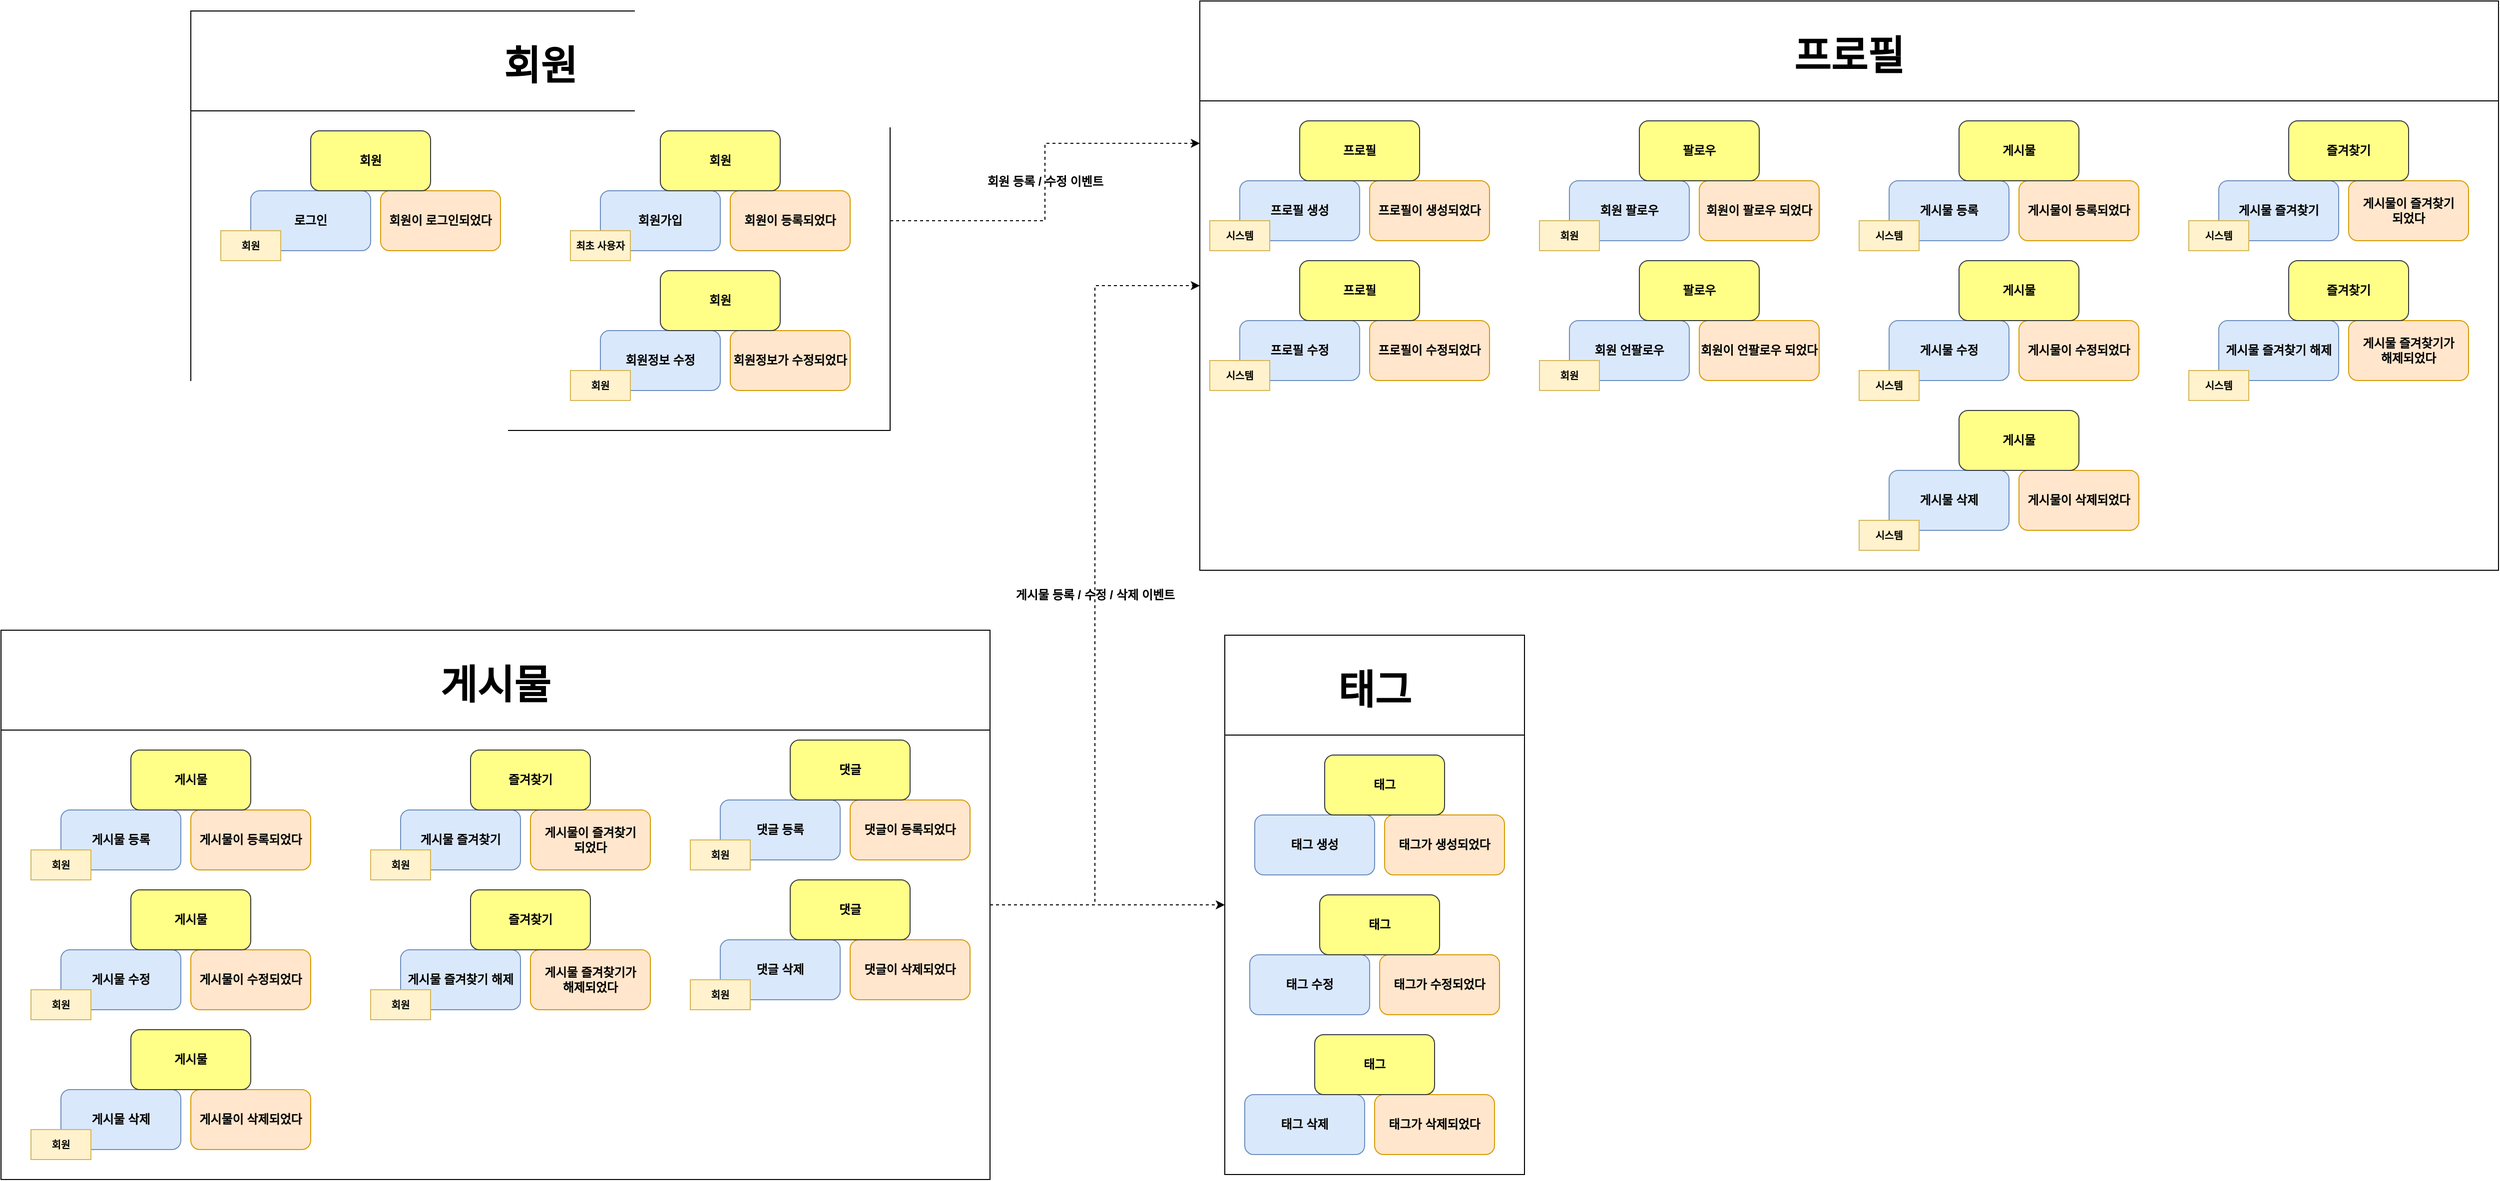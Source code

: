 <mxfile version="15.5.4" type="embed"><diagram id="-G4cPZcFNrwOz_GLT_Gy" name="Page-1"><mxGraphModel dx="3523" dy="4137" grid="1" gridSize="10" guides="1" tooltips="1" connect="1" arrows="1" fold="1" page="1" pageScale="1" pageWidth="850" pageHeight="1100" background="#ffffff" math="0" shadow="0"><root><mxCell id="0"/><mxCell id="1" parent="0"/><mxCell id="225" value="&lt;font style=&quot;font-size: 12px;&quot;&gt;회원 등록 / 수정 이벤트&lt;/font&gt;" style="edgeStyle=orthogonalEdgeStyle;rounded=0;orthogonalLoop=1;jettySize=auto;html=1;exitX=1;exitY=0.5;exitDx=0;exitDy=0;entryX=0;entryY=0.25;entryDx=0;entryDy=0;dashed=1;fontColor=#000000;strokeColor=#000000;labelBackgroundColor=none;fontSize=12;fontStyle=1" edge="1" parent="1" source="86" target="133"><mxGeometry relative="1" as="geometry"/></mxCell><mxCell id="86" value="회원" style="swimlane;fontSize=40;verticalAlign=middle;horizontal=1;startSize=100;" parent="1" vertex="1"><mxGeometry x="-635" y="-1880" width="700" height="420" as="geometry"><mxRectangle x="1.5" y="-60" width="578.5" height="100" as="alternateBounds"/></mxGeometry></mxCell><mxCell id="3" value="&lt;font color=&quot;#000000&quot;&gt;회원이 등록되었다&lt;/font&gt;" style="rounded=1;whiteSpace=wrap;html=1;fillColor=#ffe6cc;strokeColor=#d79b00;glass=0;gradientColor=none;fontStyle=1" parent="86" vertex="1"><mxGeometry x="540" y="180" width="120" height="60" as="geometry"/></mxCell><mxCell id="4" value="&lt;font color=&quot;#000000&quot;&gt;회원이 로그인되었다&lt;/font&gt;" style="rounded=1;whiteSpace=wrap;html=1;fillColor=#ffe6cc;strokeColor=#d79b00;glass=0;gradientColor=none;fontStyle=1" parent="86" vertex="1"><mxGeometry x="190" y="180" width="120" height="60" as="geometry"/></mxCell><mxCell id="6" value="&lt;font color=&quot;#000000&quot;&gt;회원정보가 수정되었다&lt;br&gt;&lt;/font&gt;" style="rounded=1;whiteSpace=wrap;html=1;fillColor=#ffe6cc;strokeColor=#d79b00;glass=0;gradientColor=none;fontStyle=1" parent="86" vertex="1"><mxGeometry x="540" y="320" width="120" height="60" as="geometry"/></mxCell><mxCell id="17" value="회원가입" style="rounded=1;whiteSpace=wrap;html=1;fillColor=#dae8fc;strokeColor=#6c8ebf;glass=0;fontStyle=1;fontColor=#000000;" parent="86" vertex="1"><mxGeometry x="410.0" y="180" width="120" height="60" as="geometry"/></mxCell><mxCell id="18" value="로그인" style="rounded=1;whiteSpace=wrap;html=1;fillColor=#dae8fc;strokeColor=#6c8ebf;glass=0;fontStyle=1;fontColor=#000000;" parent="86" vertex="1"><mxGeometry x="60.0" y="180" width="120" height="60" as="geometry"/></mxCell><mxCell id="20" value="회원정보 수정" style="rounded=1;whiteSpace=wrap;html=1;fillColor=#dae8fc;strokeColor=#6c8ebf;glass=0;fontStyle=1;fontColor=#000000;" parent="86" vertex="1"><mxGeometry x="410.0" y="320" width="120" height="60" as="geometry"/></mxCell><mxCell id="41" value="&lt;b&gt;&lt;font style=&quot;font-size: 10px&quot;&gt;최초 사용자&lt;/font&gt;&lt;/b&gt;" style="rounded=0;whiteSpace=wrap;html=1;fillColor=#fff2cc;strokeColor=#d6b656;fontColor=#000000;" parent="86" vertex="1"><mxGeometry x="380.0" y="220" width="60" height="30" as="geometry"/></mxCell><mxCell id="42" value="&lt;b&gt;&lt;font style=&quot;font-size: 10px&quot;&gt;회원&lt;/font&gt;&lt;/b&gt;" style="rounded=0;whiteSpace=wrap;html=1;fillColor=#fff2cc;strokeColor=#d6b656;fontColor=#000000;" parent="86" vertex="1"><mxGeometry x="30.0" y="220" width="60" height="30" as="geometry"/></mxCell><mxCell id="44" value="&lt;b&gt;&lt;font style=&quot;font-size: 10px&quot;&gt;회원&lt;/font&gt;&lt;/b&gt;" style="rounded=0;whiteSpace=wrap;html=1;fillColor=#fff2cc;strokeColor=#d6b656;fontColor=#000000;" parent="86" vertex="1"><mxGeometry x="380.0" y="360" width="60" height="30" as="geometry"/></mxCell><mxCell id="61" value="회원" style="rounded=1;whiteSpace=wrap;html=1;fillColor=#ffff88;strokeColor=#36393d;glass=0;fontStyle=1;fontColor=#000000;" parent="86" vertex="1"><mxGeometry x="470" y="120" width="120" height="60" as="geometry"/></mxCell><mxCell id="62" value="회원" style="rounded=1;whiteSpace=wrap;html=1;fillColor=#ffff88;strokeColor=#36393d;glass=0;fontStyle=1;fontColor=#000000;" parent="86" vertex="1"><mxGeometry x="120" y="120" width="120" height="60" as="geometry"/></mxCell><mxCell id="64" value="회원" style="rounded=1;whiteSpace=wrap;html=1;fillColor=#ffff88;strokeColor=#36393d;glass=0;fontStyle=1;fontColor=#000000;" parent="86" vertex="1"><mxGeometry x="470" y="260" width="120" height="60" as="geometry"/></mxCell><mxCell id="133" value="프로필" style="swimlane;fontSize=40;verticalAlign=middle;horizontal=1;startSize=100;" parent="1" vertex="1"><mxGeometry x="375" y="-1890" width="1300" height="570" as="geometry"><mxRectangle x="1.5" y="-60" width="578.5" height="100" as="alternateBounds"/></mxGeometry></mxCell><mxCell id="8" value="&lt;font color=&quot;#000000&quot;&gt;회원이 팔로우 되었다&lt;br&gt;&lt;/font&gt;" style="rounded=1;whiteSpace=wrap;html=1;fillColor=#ffe6cc;strokeColor=#d79b00;glass=0;gradientColor=none;fontStyle=1" parent="133" vertex="1"><mxGeometry x="500" y="180" width="120" height="60" as="geometry"/></mxCell><mxCell id="9" value="&lt;font color=&quot;#000000&quot;&gt;회원이 언팔로우 되었다&lt;br&gt;&lt;/font&gt;" style="rounded=1;whiteSpace=wrap;html=1;fillColor=#ffe6cc;strokeColor=#d79b00;glass=0;gradientColor=none;fontStyle=1" parent="133" vertex="1"><mxGeometry x="500" y="320" width="120" height="60" as="geometry"/></mxCell><mxCell id="22" value="회원 팔로우" style="rounded=1;whiteSpace=wrap;html=1;fillColor=#dae8fc;strokeColor=#6c8ebf;glass=0;fontStyle=1;fontColor=#000000;" parent="133" vertex="1"><mxGeometry x="370.0" y="180" width="120" height="60" as="geometry"/></mxCell><mxCell id="23" value="회원 언팔로우" style="rounded=1;whiteSpace=wrap;html=1;fillColor=#dae8fc;strokeColor=#6c8ebf;glass=0;fontStyle=1;fontColor=#000000;" parent="133" vertex="1"><mxGeometry x="370.0" y="320" width="120" height="60" as="geometry"/></mxCell><mxCell id="46" value="&lt;b&gt;&lt;font style=&quot;font-size: 10px&quot;&gt;회원&lt;/font&gt;&lt;/b&gt;" style="rounded=0;whiteSpace=wrap;html=1;fillColor=#fff2cc;strokeColor=#d6b656;fontColor=#000000;" parent="133" vertex="1"><mxGeometry x="340.0" y="220" width="60" height="30" as="geometry"/></mxCell><mxCell id="47" value="&lt;b&gt;&lt;font style=&quot;font-size: 10px&quot;&gt;회원&lt;/font&gt;&lt;/b&gt;" style="rounded=0;whiteSpace=wrap;html=1;fillColor=#fff2cc;strokeColor=#d6b656;fontColor=#000000;" parent="133" vertex="1"><mxGeometry x="340.0" y="360" width="60" height="30" as="geometry"/></mxCell><mxCell id="66" value="팔로우" style="rounded=1;whiteSpace=wrap;html=1;fillColor=#ffff88;strokeColor=#36393d;glass=0;fontStyle=1;fontColor=#000000;" parent="133" vertex="1"><mxGeometry x="440" y="120" width="120" height="60" as="geometry"/></mxCell><mxCell id="67" value="팔로우" style="rounded=1;whiteSpace=wrap;html=1;fillColor=#ffff88;strokeColor=#36393d;glass=0;fontStyle=1;fontColor=#000000;" parent="133" vertex="1"><mxGeometry x="440" y="260" width="120" height="60" as="geometry"/></mxCell><mxCell id="172" value="&lt;font color=&quot;#000000&quot;&gt;프로필이 생성되었다&lt;/font&gt;" style="rounded=1;whiteSpace=wrap;html=1;fillColor=#ffe6cc;strokeColor=#d79b00;glass=0;gradientColor=none;fontStyle=1" vertex="1" parent="133"><mxGeometry x="170" y="180" width="120" height="60" as="geometry"/></mxCell><mxCell id="173" value="프로필 생성" style="rounded=1;whiteSpace=wrap;html=1;fillColor=#dae8fc;strokeColor=#6c8ebf;glass=0;fontStyle=1;fontColor=#000000;" vertex="1" parent="133"><mxGeometry x="40.0" y="180" width="120" height="60" as="geometry"/></mxCell><mxCell id="175" value="프로필" style="rounded=1;whiteSpace=wrap;html=1;fillColor=#ffff88;strokeColor=#36393d;glass=0;fontStyle=1;fontColor=#000000;" vertex="1" parent="133"><mxGeometry x="100" y="120" width="120" height="60" as="geometry"/></mxCell><mxCell id="176" value="&lt;font color=&quot;#000000&quot;&gt;프로필이 수정되었다&lt;br&gt;&lt;/font&gt;" style="rounded=1;whiteSpace=wrap;html=1;fillColor=#ffe6cc;strokeColor=#d79b00;glass=0;gradientColor=none;fontStyle=1" vertex="1" parent="133"><mxGeometry x="170" y="320" width="120" height="60" as="geometry"/></mxCell><mxCell id="177" value="프로필 수정" style="rounded=1;whiteSpace=wrap;html=1;fillColor=#dae8fc;strokeColor=#6c8ebf;glass=0;fontStyle=1;fontColor=#000000;" vertex="1" parent="133"><mxGeometry x="40.0" y="320" width="120" height="60" as="geometry"/></mxCell><mxCell id="178" value="프로필" style="rounded=1;whiteSpace=wrap;html=1;fillColor=#ffff88;strokeColor=#36393d;glass=0;fontStyle=1;fontColor=#000000;" vertex="1" parent="133"><mxGeometry x="100" y="260" width="120" height="60" as="geometry"/></mxCell><mxCell id="179" value="&lt;b&gt;&lt;font style=&quot;font-size: 10px&quot;&gt;시스템&lt;/font&gt;&lt;/b&gt;" style="rounded=0;whiteSpace=wrap;html=1;fillColor=#fff2cc;strokeColor=#d6b656;fontColor=#000000;" vertex="1" parent="133"><mxGeometry x="10.0" y="220" width="60" height="30" as="geometry"/></mxCell><mxCell id="180" value="&lt;b&gt;&lt;font style=&quot;font-size: 10px&quot;&gt;시스템&lt;/font&gt;&lt;/b&gt;" style="rounded=0;whiteSpace=wrap;html=1;fillColor=#fff2cc;strokeColor=#d6b656;fontColor=#000000;" vertex="1" parent="133"><mxGeometry x="10.0" y="360" width="60" height="30" as="geometry"/></mxCell><mxCell id="189" value="&lt;font color=&quot;#000000&quot;&gt;게시물이 등록되었다&lt;br&gt;&lt;/font&gt;" style="rounded=1;whiteSpace=wrap;html=1;fillColor=#ffe6cc;strokeColor=#d79b00;glass=0;gradientColor=none;fontStyle=1" vertex="1" parent="133"><mxGeometry x="820" y="180" width="120" height="60" as="geometry"/></mxCell><mxCell id="190" value="&lt;span style=&quot;color: rgb(0 , 0 , 0)&quot;&gt;게시물이 수정되었다&lt;/span&gt;" style="rounded=1;whiteSpace=wrap;html=1;fillColor=#ffe6cc;strokeColor=#d79b00;glass=0;gradientColor=none;fontStyle=1" vertex="1" parent="133"><mxGeometry x="820" y="320" width="120" height="60" as="geometry"/></mxCell><mxCell id="191" value="게시물 등록" style="rounded=1;whiteSpace=wrap;html=1;fillColor=#dae8fc;strokeColor=#6c8ebf;glass=0;fontStyle=1;fontColor=#000000;" vertex="1" parent="133"><mxGeometry x="690" y="180" width="120" height="60" as="geometry"/></mxCell><mxCell id="192" value="게시물 수정" style="rounded=1;whiteSpace=wrap;html=1;fillColor=#dae8fc;strokeColor=#6c8ebf;glass=0;fontStyle=1;fontColor=#000000;" vertex="1" parent="133"><mxGeometry x="690" y="320" width="120" height="60" as="geometry"/></mxCell><mxCell id="193" value="&lt;b&gt;&lt;font style=&quot;font-size: 10px&quot;&gt;시스템&lt;/font&gt;&lt;/b&gt;" style="rounded=0;whiteSpace=wrap;html=1;fillColor=#fff2cc;strokeColor=#d6b656;fontColor=#000000;" vertex="1" parent="133"><mxGeometry x="660" y="220" width="60" height="30" as="geometry"/></mxCell><mxCell id="194" value="&lt;span style=&quot;font-size: 10px&quot;&gt;&lt;b&gt;시스템&lt;/b&gt;&lt;/span&gt;" style="rounded=0;whiteSpace=wrap;html=1;fillColor=#fff2cc;strokeColor=#d6b656;fontColor=#000000;" vertex="1" parent="133"><mxGeometry x="660" y="370" width="60" height="30" as="geometry"/></mxCell><mxCell id="195" value="게시물" style="rounded=1;whiteSpace=wrap;html=1;fillColor=#ffff88;strokeColor=#36393d;glass=0;fontStyle=1;fontColor=#000000;" vertex="1" parent="133"><mxGeometry x="760" y="120" width="120" height="60" as="geometry"/></mxCell><mxCell id="196" value="게시물" style="rounded=1;whiteSpace=wrap;html=1;fillColor=#ffff88;strokeColor=#36393d;glass=0;fontStyle=1;fontColor=#000000;" vertex="1" parent="133"><mxGeometry x="760" y="260" width="120" height="60" as="geometry"/></mxCell><mxCell id="213" value="&lt;span style=&quot;color: rgb(0 , 0 , 0)&quot;&gt;게시물이 삭제되었다&lt;/span&gt;" style="rounded=1;whiteSpace=wrap;html=1;fillColor=#ffe6cc;strokeColor=#d79b00;glass=0;gradientColor=none;fontStyle=1" vertex="1" parent="133"><mxGeometry x="820" y="470" width="120" height="60" as="geometry"/></mxCell><mxCell id="214" value="게시물 삭제" style="rounded=1;whiteSpace=wrap;html=1;fillColor=#dae8fc;strokeColor=#6c8ebf;glass=0;fontStyle=1;fontColor=#000000;" vertex="1" parent="133"><mxGeometry x="690" y="470" width="120" height="60" as="geometry"/></mxCell><mxCell id="215" value="&lt;span style=&quot;font-size: 10px&quot;&gt;&lt;b&gt;시스템&lt;/b&gt;&lt;/span&gt;" style="rounded=0;whiteSpace=wrap;html=1;fillColor=#fff2cc;strokeColor=#d6b656;fontColor=#000000;" vertex="1" parent="133"><mxGeometry x="660" y="520" width="60" height="30" as="geometry"/></mxCell><mxCell id="216" value="게시물" style="rounded=1;whiteSpace=wrap;html=1;fillColor=#ffff88;strokeColor=#36393d;glass=0;fontStyle=1;fontColor=#000000;" vertex="1" parent="133"><mxGeometry x="760" y="410" width="120" height="60" as="geometry"/></mxCell><mxCell id="205" value="&lt;font color=&quot;#000000&quot;&gt;게시물이 즐겨찾기&lt;br&gt;되었다&lt;br&gt;&lt;/font&gt;" style="rounded=1;whiteSpace=wrap;html=1;fillColor=#ffe6cc;strokeColor=#d79b00;glass=0;gradientColor=none;fontStyle=1" vertex="1" parent="133"><mxGeometry x="1150" y="180" width="120" height="60" as="geometry"/></mxCell><mxCell id="206" value="&lt;font color=&quot;#000000&quot;&gt;게시물 즐겨찾기가 &lt;br&gt;해제되었다&lt;br&gt;&lt;/font&gt;" style="rounded=1;whiteSpace=wrap;html=1;fillColor=#ffe6cc;strokeColor=#d79b00;glass=0;gradientColor=none;fontStyle=1" vertex="1" parent="133"><mxGeometry x="1150" y="320" width="120" height="60" as="geometry"/></mxCell><mxCell id="207" value="게시물 즐겨찾기" style="rounded=1;whiteSpace=wrap;html=1;fillColor=#dae8fc;strokeColor=#6c8ebf;glass=0;fontStyle=1;fontColor=#000000;" vertex="1" parent="133"><mxGeometry x="1020" y="180" width="120" height="60" as="geometry"/></mxCell><mxCell id="208" value="게시물 즐겨찾기 해제" style="rounded=1;whiteSpace=wrap;html=1;fillColor=#dae8fc;strokeColor=#6c8ebf;glass=0;fontStyle=1;fontColor=#000000;" vertex="1" parent="133"><mxGeometry x="1020" y="320" width="120" height="60" as="geometry"/></mxCell><mxCell id="209" value="&lt;b&gt;&lt;font style=&quot;font-size: 10px&quot;&gt;시스템&lt;/font&gt;&lt;/b&gt;" style="rounded=0;whiteSpace=wrap;html=1;fillColor=#fff2cc;strokeColor=#d6b656;fontColor=#000000;" vertex="1" parent="133"><mxGeometry x="990" y="220" width="60" height="30" as="geometry"/></mxCell><mxCell id="210" value="&lt;span style=&quot;font-size: 10px&quot;&gt;&lt;b&gt;시스템&lt;/b&gt;&lt;/span&gt;" style="rounded=0;whiteSpace=wrap;html=1;fillColor=#fff2cc;strokeColor=#d6b656;fontColor=#000000;" vertex="1" parent="133"><mxGeometry x="990" y="370" width="60" height="30" as="geometry"/></mxCell><mxCell id="211" value="즐겨찾기" style="rounded=1;whiteSpace=wrap;html=1;fillColor=#ffff88;strokeColor=#36393d;glass=0;fontStyle=1;fontColor=#000000;" vertex="1" parent="133"><mxGeometry x="1090" y="120" width="120" height="60" as="geometry"/></mxCell><mxCell id="212" value="즐겨찾기" style="rounded=1;whiteSpace=wrap;html=1;fillColor=#ffff88;strokeColor=#36393d;glass=0;fontStyle=1;fontColor=#000000;" vertex="1" parent="133"><mxGeometry x="1090" y="260" width="120" height="60" as="geometry"/></mxCell><mxCell id="150" value="태그" style="swimlane;fontSize=40;verticalAlign=middle;horizontal=1;startSize=100;" parent="1" vertex="1"><mxGeometry x="400" y="-1255" width="300" height="540" as="geometry"><mxRectangle x="1.5" y="-60" width="578.5" height="100" as="alternateBounds"/></mxGeometry></mxCell><mxCell id="16" value="&lt;font color=&quot;#000000&quot;&gt;태그가 생성되었다&lt;br&gt;&lt;/font&gt;" style="rounded=1;whiteSpace=wrap;html=1;fillColor=#ffe6cc;strokeColor=#d79b00;glass=0;gradientColor=none;fontStyle=1" parent="150" vertex="1"><mxGeometry x="160" y="180" width="120" height="60" as="geometry"/></mxCell><mxCell id="34" value="태그 생성" style="rounded=1;whiteSpace=wrap;html=1;fillColor=#dae8fc;strokeColor=#6c8ebf;glass=0;fontStyle=1;fontColor=#000000;" parent="150" vertex="1"><mxGeometry x="30" y="180" width="120" height="60" as="geometry"/></mxCell><mxCell id="77" value="태그" style="rounded=1;whiteSpace=wrap;html=1;fillColor=#ffff88;strokeColor=#36393d;glass=0;fontStyle=1;fontColor=#000000;" parent="150" vertex="1"><mxGeometry x="100" y="120" width="120" height="60" as="geometry"/></mxCell><mxCell id="219" value="&lt;font color=&quot;#000000&quot;&gt;태그가 수정되었다&lt;br&gt;&lt;/font&gt;" style="rounded=1;whiteSpace=wrap;html=1;fillColor=#ffe6cc;strokeColor=#d79b00;glass=0;gradientColor=none;fontStyle=1" vertex="1" parent="150"><mxGeometry x="155" y="320" width="120" height="60" as="geometry"/></mxCell><mxCell id="220" value="태그 수정" style="rounded=1;whiteSpace=wrap;html=1;fillColor=#dae8fc;strokeColor=#6c8ebf;glass=0;fontStyle=1;fontColor=#000000;" vertex="1" parent="150"><mxGeometry x="25" y="320" width="120" height="60" as="geometry"/></mxCell><mxCell id="221" value="태그" style="rounded=1;whiteSpace=wrap;html=1;fillColor=#ffff88;strokeColor=#36393d;glass=0;fontStyle=1;fontColor=#000000;" vertex="1" parent="150"><mxGeometry x="95" y="260" width="120" height="60" as="geometry"/></mxCell><mxCell id="222" value="&lt;font color=&quot;#000000&quot;&gt;태그가 삭제되었다&lt;br&gt;&lt;/font&gt;" style="rounded=1;whiteSpace=wrap;html=1;fillColor=#ffe6cc;strokeColor=#d79b00;glass=0;gradientColor=none;fontStyle=1" vertex="1" parent="150"><mxGeometry x="150" y="460" width="120" height="60" as="geometry"/></mxCell><mxCell id="223" value="태그 삭제" style="rounded=1;whiteSpace=wrap;html=1;fillColor=#dae8fc;strokeColor=#6c8ebf;glass=0;fontStyle=1;fontColor=#000000;" vertex="1" parent="150"><mxGeometry x="20" y="460" width="120" height="60" as="geometry"/></mxCell><mxCell id="224" value="태그" style="rounded=1;whiteSpace=wrap;html=1;fillColor=#ffff88;strokeColor=#36393d;glass=0;fontStyle=1;fontColor=#000000;" vertex="1" parent="150"><mxGeometry x="90" y="400" width="120" height="60" as="geometry"/></mxCell><mxCell id="226" value="" style="edgeStyle=orthogonalEdgeStyle;rounded=0;orthogonalLoop=1;jettySize=auto;html=1;exitX=1;exitY=0.5;exitDx=0;exitDy=0;entryX=0;entryY=0.5;entryDx=0;entryDy=0;dashed=1;fontColor=#000000;strokeColor=#000000;labelBackgroundColor=none;fontStyle=1;fontSize=12;" edge="1" parent="1" source="171" target="150"><mxGeometry relative="1" as="geometry"/></mxCell><mxCell id="227" value="게시물 등록 / 수정 / 삭제 이벤트" style="edgeStyle=orthogonalEdgeStyle;rounded=0;orthogonalLoop=1;jettySize=auto;html=1;exitX=1;exitY=0.5;exitDx=0;exitDy=0;entryX=0;entryY=0.5;entryDx=0;entryDy=0;dashed=1;fontColor=#000000;strokeColor=#000000;fontSize=12;labelBackgroundColor=none;fontStyle=1" edge="1" parent="1" source="171" target="133"><mxGeometry relative="1" as="geometry"/></mxCell><mxCell id="171" value="게시물" style="swimlane;fontSize=40;verticalAlign=middle;horizontal=1;startSize=100;" parent="1" vertex="1"><mxGeometry x="-825" y="-1260" width="990" height="550" as="geometry"><mxRectangle x="1.5" y="-60" width="578.5" height="100" as="alternateBounds"/></mxGeometry></mxCell><mxCell id="11" value="&lt;font color=&quot;#000000&quot;&gt;게시물이 등록되었다&lt;br&gt;&lt;/font&gt;" style="rounded=1;whiteSpace=wrap;html=1;fillColor=#ffe6cc;strokeColor=#d79b00;glass=0;gradientColor=none;fontStyle=1" parent="171" vertex="1"><mxGeometry x="190" y="180" width="120" height="60" as="geometry"/></mxCell><mxCell id="12" value="&lt;font color=&quot;#000000&quot;&gt;게시물이 수정되었다&lt;br&gt;&lt;/font&gt;" style="rounded=1;whiteSpace=wrap;html=1;fillColor=#ffe6cc;strokeColor=#d79b00;glass=0;gradientColor=none;fontStyle=1" parent="171" vertex="1"><mxGeometry x="190" y="320" width="120" height="60" as="geometry"/></mxCell><mxCell id="13" value="&lt;font color=&quot;#000000&quot;&gt;게시물이 삭제되었다&lt;br&gt;&lt;/font&gt;" style="rounded=1;whiteSpace=wrap;html=1;fillColor=#ffe6cc;strokeColor=#d79b00;glass=0;gradientColor=none;fontStyle=1" parent="171" vertex="1"><mxGeometry x="190" y="460" width="120" height="60" as="geometry"/></mxCell><mxCell id="29" value="게시물 등록" style="rounded=1;whiteSpace=wrap;html=1;fillColor=#dae8fc;strokeColor=#6c8ebf;glass=0;fontStyle=1;fontColor=#000000;" parent="171" vertex="1"><mxGeometry x="60.0" y="180" width="120" height="60" as="geometry"/></mxCell><mxCell id="30" value="게시물 수정" style="rounded=1;whiteSpace=wrap;html=1;fillColor=#dae8fc;strokeColor=#6c8ebf;glass=0;fontStyle=1;fontColor=#000000;" parent="171" vertex="1"><mxGeometry x="60.0" y="320" width="120" height="60" as="geometry"/></mxCell><mxCell id="31" value="게시물 삭제" style="rounded=1;whiteSpace=wrap;html=1;fillColor=#dae8fc;strokeColor=#6c8ebf;glass=0;fontStyle=1;fontColor=#000000;" parent="171" vertex="1"><mxGeometry x="60.0" y="460" width="120" height="60" as="geometry"/></mxCell><mxCell id="36" value="&lt;font color=&quot;#000000&quot;&gt;댓글이 등록되었다&lt;br&gt;&lt;/font&gt;" style="rounded=1;whiteSpace=wrap;html=1;fillColor=#ffe6cc;strokeColor=#d79b00;glass=0;gradientColor=none;fontStyle=1" parent="171" vertex="1"><mxGeometry x="850" y="170" width="120" height="60" as="geometry"/></mxCell><mxCell id="38" value="댓글 등록" style="rounded=1;whiteSpace=wrap;html=1;fillColor=#dae8fc;strokeColor=#6c8ebf;glass=0;fontStyle=1;fontColor=#000000;" parent="171" vertex="1"><mxGeometry x="720" y="170" width="120" height="60" as="geometry"/></mxCell><mxCell id="39" value="&lt;font color=&quot;#000000&quot;&gt;댓글이 삭제되었다&lt;br&gt;&lt;/font&gt;" style="rounded=1;whiteSpace=wrap;html=1;fillColor=#ffe6cc;strokeColor=#d79b00;glass=0;gradientColor=none;fontStyle=1" parent="171" vertex="1"><mxGeometry x="850" y="310" width="120" height="60" as="geometry"/></mxCell><mxCell id="40" value="댓글 삭제" style="rounded=1;whiteSpace=wrap;html=1;fillColor=#dae8fc;strokeColor=#6c8ebf;glass=0;fontStyle=1;fontColor=#000000;" parent="171" vertex="1"><mxGeometry x="720" y="310" width="120" height="60" as="geometry"/></mxCell><mxCell id="51" value="&lt;b&gt;&lt;font style=&quot;font-size: 10px&quot;&gt;회원&lt;/font&gt;&lt;/b&gt;" style="rounded=0;whiteSpace=wrap;html=1;fillColor=#fff2cc;strokeColor=#d6b656;fontColor=#000000;" parent="171" vertex="1"><mxGeometry x="30.0" y="220" width="60" height="30" as="geometry"/></mxCell><mxCell id="52" value="&lt;b&gt;&lt;font style=&quot;font-size: 10px&quot;&gt;회원&lt;/font&gt;&lt;/b&gt;" style="rounded=0;whiteSpace=wrap;html=1;fillColor=#fff2cc;strokeColor=#d6b656;fontColor=#000000;" parent="171" vertex="1"><mxGeometry x="30.0" y="360" width="60" height="30" as="geometry"/></mxCell><mxCell id="53" value="&lt;b&gt;&lt;font style=&quot;font-size: 10px&quot;&gt;회원&lt;/font&gt;&lt;/b&gt;" style="rounded=0;whiteSpace=wrap;html=1;fillColor=#fff2cc;strokeColor=#d6b656;fontColor=#000000;" parent="171" vertex="1"><mxGeometry x="30.0" y="500" width="60" height="30" as="geometry"/></mxCell><mxCell id="55" value="&lt;b&gt;&lt;font style=&quot;font-size: 10px&quot;&gt;회원&lt;/font&gt;&lt;/b&gt;" style="rounded=0;whiteSpace=wrap;html=1;fillColor=#fff2cc;strokeColor=#d6b656;fontColor=#000000;" parent="171" vertex="1"><mxGeometry x="690.0" y="210" width="60" height="30" as="geometry"/></mxCell><mxCell id="56" value="&lt;b&gt;&lt;font style=&quot;font-size: 10px&quot;&gt;회원&lt;/font&gt;&lt;/b&gt;" style="rounded=0;whiteSpace=wrap;html=1;fillColor=#fff2cc;strokeColor=#d6b656;fontColor=#000000;" parent="171" vertex="1"><mxGeometry x="690.0" y="350" width="60" height="30" as="geometry"/></mxCell><mxCell id="71" value="게시물" style="rounded=1;whiteSpace=wrap;html=1;fillColor=#ffff88;strokeColor=#36393d;glass=0;fontStyle=1;fontColor=#000000;" parent="171" vertex="1"><mxGeometry x="130" y="120" width="120" height="60" as="geometry"/></mxCell><mxCell id="72" value="게시물" style="rounded=1;whiteSpace=wrap;html=1;fillColor=#ffff88;strokeColor=#36393d;glass=0;fontStyle=1;fontColor=#000000;" parent="171" vertex="1"><mxGeometry x="130" y="260" width="120" height="60" as="geometry"/></mxCell><mxCell id="73" value="게시물" style="rounded=1;whiteSpace=wrap;html=1;fillColor=#ffff88;strokeColor=#36393d;glass=0;fontStyle=1;fontColor=#000000;" parent="171" vertex="1"><mxGeometry x="130" y="400" width="120" height="60" as="geometry"/></mxCell><mxCell id="75" value="댓글" style="rounded=1;whiteSpace=wrap;html=1;fillColor=#ffff88;strokeColor=#36393d;glass=0;fontStyle=1;fontColor=#000000;" parent="171" vertex="1"><mxGeometry x="790" y="110" width="120" height="60" as="geometry"/></mxCell><mxCell id="76" value="댓글" style="rounded=1;whiteSpace=wrap;html=1;fillColor=#ffff88;strokeColor=#36393d;glass=0;fontStyle=1;fontColor=#000000;" parent="171" vertex="1"><mxGeometry x="790" y="250" width="120" height="60" as="geometry"/></mxCell><mxCell id="14" value="&lt;font color=&quot;#000000&quot;&gt;게시물이 즐겨찾기&lt;br&gt;되었다&lt;br&gt;&lt;/font&gt;" style="rounded=1;whiteSpace=wrap;html=1;fillColor=#ffe6cc;strokeColor=#d79b00;glass=0;gradientColor=none;fontStyle=1" parent="171" vertex="1"><mxGeometry x="530" y="180" width="120" height="60" as="geometry"/></mxCell><mxCell id="15" value="&lt;font color=&quot;#000000&quot;&gt;게시물 즐겨찾기가 &lt;br&gt;해제되었다&lt;br&gt;&lt;/font&gt;" style="rounded=1;whiteSpace=wrap;html=1;fillColor=#ffe6cc;strokeColor=#d79b00;glass=0;gradientColor=none;fontStyle=1" parent="171" vertex="1"><mxGeometry x="530" y="320" width="120" height="60" as="geometry"/></mxCell><mxCell id="32" value="게시물 즐겨찾기" style="rounded=1;whiteSpace=wrap;html=1;fillColor=#dae8fc;strokeColor=#6c8ebf;glass=0;fontStyle=1;fontColor=#000000;" parent="171" vertex="1"><mxGeometry x="400" y="180" width="120" height="60" as="geometry"/></mxCell><mxCell id="33" value="게시물 즐겨찾기 해제" style="rounded=1;whiteSpace=wrap;html=1;fillColor=#dae8fc;strokeColor=#6c8ebf;glass=0;fontStyle=1;fontColor=#000000;" parent="171" vertex="1"><mxGeometry x="400" y="320" width="120" height="60" as="geometry"/></mxCell><mxCell id="57" value="&lt;b&gt;&lt;font style=&quot;font-size: 10px&quot;&gt;회원&lt;/font&gt;&lt;/b&gt;" style="rounded=0;whiteSpace=wrap;html=1;fillColor=#fff2cc;strokeColor=#d6b656;fontColor=#000000;" parent="171" vertex="1"><mxGeometry x="370" y="220" width="60" height="30" as="geometry"/></mxCell><mxCell id="58" value="&lt;b&gt;&lt;font style=&quot;font-size: 10px&quot;&gt;회원&lt;/font&gt;&lt;/b&gt;" style="rounded=0;whiteSpace=wrap;html=1;fillColor=#fff2cc;strokeColor=#d6b656;fontColor=#000000;" parent="171" vertex="1"><mxGeometry x="370" y="360" width="60" height="30" as="geometry"/></mxCell><mxCell id="78" value="즐겨찾기" style="rounded=1;whiteSpace=wrap;html=1;fillColor=#ffff88;strokeColor=#36393d;glass=0;fontStyle=1;fontColor=#000000;" parent="171" vertex="1"><mxGeometry x="470" y="120" width="120" height="60" as="geometry"/></mxCell><mxCell id="79" value="즐겨찾기" style="rounded=1;whiteSpace=wrap;html=1;fillColor=#ffff88;strokeColor=#36393d;glass=0;fontStyle=1;fontColor=#000000;" parent="171" vertex="1"><mxGeometry x="470" y="260" width="120" height="60" as="geometry"/></mxCell></root></mxGraphModel></diagram></mxfile>